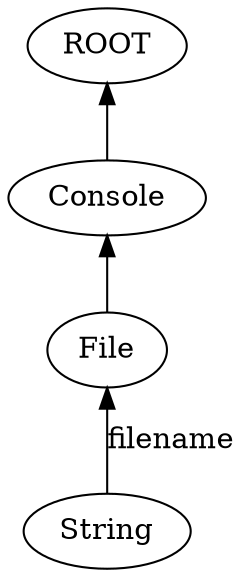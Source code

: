 digraph {
    rankdir=BT;
    Console -> ROOT;
    File -> Console;
    String -> File [label="filename"];
}

